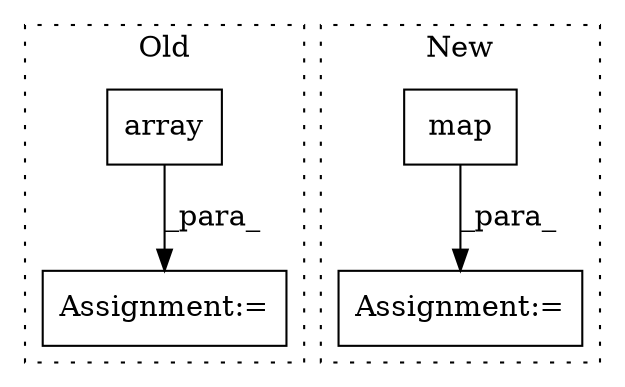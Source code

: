 digraph G {
subgraph cluster0 {
1 [label="array" a="32" s="689,727" l="6,1" shape="box"];
4 [label="Assignment:=" a="7" s="407" l="1" shape="box"];
label = "Old";
style="dotted";
}
subgraph cluster1 {
2 [label="map" a="32" s="980,1028" l="4,1" shape="box"];
3 [label="Assignment:=" a="7" s="788" l="1" shape="box"];
label = "New";
style="dotted";
}
1 -> 4 [label="_para_"];
2 -> 3 [label="_para_"];
}